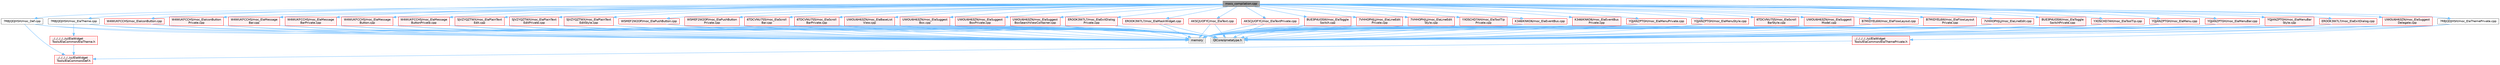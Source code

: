 digraph "mocs_compilation.cpp"
{
 // LATEX_PDF_SIZE
  bgcolor="transparent";
  edge [fontname=Helvetica,fontsize=10,labelfontname=Helvetica,labelfontsize=10];
  node [fontname=Helvetica,fontsize=10,shape=box,height=0.2,width=0.4];
  Node1 [id="Node000001",label="mocs_compilation.cpp",height=0.2,width=0.4,color="gray40", fillcolor="grey60", style="filled", fontcolor="black",tooltip=" "];
  Node1 -> Node2 [id="edge1_Node000001_Node000002",color="steelblue1",style="solid",tooltip=" "];
  Node2 [id="Node000002",label="7RBJQDJHSH/moc_Def.cpp",height=0.2,width=0.4,color="grey40", fillcolor="white", style="filled",URL="$moc___def_8cpp.html",tooltip=" "];
  Node2 -> Node3 [id="edge2_Node000002_Node000003",color="steelblue1",style="solid",tooltip=" "];
  Node3 [id="Node000003",label="../../../../../ui/ElaWidget\lTools/ElaCommon/Def.h",height=0.2,width=0.4,color="red", fillcolor="#FFF0F0", style="filled",URL="$_def_8h.html",tooltip=" "];
  Node2 -> Node7 [id="edge3_Node000002_Node000007",color="steelblue1",style="solid",tooltip=" "];
  Node7 [id="Node000007",label="QtCore/qmetatype.h",height=0.2,width=0.4,color="grey60", fillcolor="#E0E0E0", style="filled",tooltip=" "];
  Node2 -> Node8 [id="edge4_Node000002_Node000008",color="steelblue1",style="solid",tooltip=" "];
  Node8 [id="Node000008",label="memory",height=0.2,width=0.4,color="grey60", fillcolor="#E0E0E0", style="filled",tooltip=" "];
  Node1 -> Node9 [id="edge5_Node000001_Node000009",color="steelblue1",style="solid",tooltip=" "];
  Node9 [id="Node000009",label="7RBJQDJHSH/moc_ElaTheme.cpp",height=0.2,width=0.4,color="grey40", fillcolor="white", style="filled",URL="$moc___ela_theme_8cpp.html",tooltip=" "];
  Node9 -> Node10 [id="edge6_Node000009_Node000010",color="steelblue1",style="solid",tooltip=" "];
  Node10 [id="Node000010",label="../../../../../ui/ElaWidget\lTools/ElaCommon/ElaTheme.h",height=0.2,width=0.4,color="red", fillcolor="#FFF0F0", style="filled",URL="$_ela_theme_8h.html",tooltip="定义 ElaTheme 类，提供主题管理和颜色配置功能"];
  Node10 -> Node3 [id="edge7_Node000010_Node000003",color="steelblue1",style="solid",tooltip=" "];
  Node9 -> Node7 [id="edge8_Node000009_Node000007",color="steelblue1",style="solid",tooltip=" "];
  Node9 -> Node8 [id="edge9_Node000009_Node000008",color="steelblue1",style="solid",tooltip=" "];
  Node1 -> Node13 [id="edge10_Node000001_Node000013",color="steelblue1",style="solid",tooltip=" "];
  Node13 [id="Node000013",label="7RBJQDJHSH/moc_ElaThemePrivate.cpp",height=0.2,width=0.4,color="grey40", fillcolor="white", style="filled",URL="$moc___ela_theme_private_8cpp.html",tooltip=" "];
  Node13 -> Node14 [id="edge11_Node000013_Node000014",color="steelblue1",style="solid",tooltip=" "];
  Node14 [id="Node000014",label="../../../../../ui/ElaWidget\lTools/ElaCommon/ElaThemePrivate.h",height=0.2,width=0.4,color="red", fillcolor="#FFF0F0", style="filled",URL="$_ela_theme_private_8h.html",tooltip="定义 ElaThemePrivate 类，管理主题的私有实现"];
  Node14 -> Node3 [id="edge12_Node000014_Node000003",color="steelblue1",style="solid",tooltip=" "];
  Node13 -> Node7 [id="edge13_Node000013_Node000007",color="steelblue1",style="solid",tooltip=" "];
  Node13 -> Node8 [id="edge14_Node000013_Node000008",color="steelblue1",style="solid",tooltip=" "];
  Node1 -> Node17 [id="edge15_Node000001_Node000017",color="steelblue1",style="solid",tooltip=" "];
  Node17 [id="Node000017",label="K346IKNKO6/moc_ElaEventBus.cpp",height=0.2,width=0.4,color="red", fillcolor="#FFF0F0", style="filled",URL="$moc___ela_event_bus_8cpp.html",tooltip=" "];
  Node17 -> Node7 [id="edge16_Node000017_Node000007",color="steelblue1",style="solid",tooltip=" "];
  Node17 -> Node8 [id="edge17_Node000017_Node000008",color="steelblue1",style="solid",tooltip=" "];
  Node1 -> Node21 [id="edge18_Node000001_Node000021",color="steelblue1",style="solid",tooltip=" "];
  Node21 [id="Node000021",label="K346IKNKO6/moc_ElaEventBus\lPrivate.cpp",height=0.2,width=0.4,color="red", fillcolor="#FFF0F0", style="filled",URL="$moc___ela_event_bus_private_8cpp.html",tooltip=" "];
  Node21 -> Node7 [id="edge19_Node000021_Node000007",color="steelblue1",style="solid",tooltip=" "];
  Node21 -> Node8 [id="edge20_Node000021_Node000008",color="steelblue1",style="solid",tooltip=" "];
  Node1 -> Node23 [id="edge21_Node000001_Node000023",color="steelblue1",style="solid",tooltip=" "];
  Node23 [id="Node000023",label="EROOK3W7L7/moc_ElaExitDialog.cpp",height=0.2,width=0.4,color="red", fillcolor="#FFF0F0", style="filled",URL="$moc___ela_exit_dialog_8cpp.html",tooltip=" "];
  Node23 -> Node7 [id="edge22_Node000023_Node000007",color="steelblue1",style="solid",tooltip=" "];
  Node23 -> Node8 [id="edge23_Node000023_Node000008",color="steelblue1",style="solid",tooltip=" "];
  Node1 -> Node27 [id="edge24_Node000001_Node000027",color="steelblue1",style="solid",tooltip=" "];
  Node27 [id="Node000027",label="EROOK3W7L7/moc_ElaExitDialog\lPrivate.cpp",height=0.2,width=0.4,color="red", fillcolor="#FFF0F0", style="filled",URL="$moc___ela_exit_dialog_private_8cpp.html",tooltip=" "];
  Node27 -> Node7 [id="edge25_Node000027_Node000007",color="steelblue1",style="solid",tooltip=" "];
  Node27 -> Node8 [id="edge26_Node000027_Node000008",color="steelblue1",style="solid",tooltip=" "];
  Node1 -> Node29 [id="edge27_Node000001_Node000029",color="steelblue1",style="solid",tooltip=" "];
  Node29 [id="Node000029",label="EROOK3W7L7/moc_ElaMaskWidget.cpp",height=0.2,width=0.4,color="red", fillcolor="#FFF0F0", style="filled",URL="$moc___ela_mask_widget_8cpp.html",tooltip=" "];
  Node29 -> Node7 [id="edge28_Node000029_Node000007",color="steelblue1",style="solid",tooltip=" "];
  Node29 -> Node8 [id="edge29_Node000029_Node000008",color="steelblue1",style="solid",tooltip=" "];
  Node1 -> Node32 [id="edge30_Node000001_Node000032",color="steelblue1",style="solid",tooltip=" "];
  Node32 [id="Node000032",label="B7MIDYEL6W/moc_ElaFlowLayout.cpp",height=0.2,width=0.4,color="red", fillcolor="#FFF0F0", style="filled",URL="$moc___ela_flow_layout_8cpp.html",tooltip=" "];
  Node32 -> Node7 [id="edge31_Node000032_Node000007",color="steelblue1",style="solid",tooltip=" "];
  Node32 -> Node8 [id="edge32_Node000032_Node000008",color="steelblue1",style="solid",tooltip=" "];
  Node1 -> Node36 [id="edge33_Node000001_Node000036",color="steelblue1",style="solid",tooltip=" "];
  Node36 [id="Node000036",label="B7MIDYEL6W/moc_ElaFlowLayout\lPrivate.cpp",height=0.2,width=0.4,color="red", fillcolor="#FFF0F0", style="filled",URL="$moc___ela_flow_layout_private_8cpp.html",tooltip=" "];
  Node36 -> Node7 [id="edge34_Node000036_Node000007",color="steelblue1",style="solid",tooltip=" "];
  Node36 -> Node8 [id="edge35_Node000036_Node000008",color="steelblue1",style="solid",tooltip=" "];
  Node1 -> Node38 [id="edge36_Node000001_Node000038",color="steelblue1",style="solid",tooltip=" "];
  Node38 [id="Node000038",label="7VHHOPHJLJ/moc_ElaLineEdit.cpp",height=0.2,width=0.4,color="red", fillcolor="#FFF0F0", style="filled",URL="$moc___ela_line_edit_8cpp.html",tooltip=" "];
  Node38 -> Node7 [id="edge37_Node000038_Node000007",color="steelblue1",style="solid",tooltip=" "];
  Node38 -> Node8 [id="edge38_Node000038_Node000008",color="steelblue1",style="solid",tooltip=" "];
  Node1 -> Node42 [id="edge39_Node000001_Node000042",color="steelblue1",style="solid",tooltip=" "];
  Node42 [id="Node000042",label="7VHHOPHJLJ/moc_ElaLineEdit\lPrivate.cpp",height=0.2,width=0.4,color="red", fillcolor="#FFF0F0", style="filled",URL="$moc___ela_line_edit_private_8cpp.html",tooltip=" "];
  Node42 -> Node7 [id="edge40_Node000042_Node000007",color="steelblue1",style="solid",tooltip=" "];
  Node42 -> Node8 [id="edge41_Node000042_Node000008",color="steelblue1",style="solid",tooltip=" "];
  Node1 -> Node44 [id="edge42_Node000001_Node000044",color="steelblue1",style="solid",tooltip=" "];
  Node44 [id="Node000044",label="7VHHOPHJLJ/moc_ElaLineEdit\lStyle.cpp",height=0.2,width=0.4,color="red", fillcolor="#FFF0F0", style="filled",URL="$moc___ela_line_edit_style_8cpp.html",tooltip=" "];
  Node44 -> Node7 [id="edge43_Node000044_Node000007",color="steelblue1",style="solid",tooltip=" "];
  Node44 -> Node8 [id="edge44_Node000044_Node000008",color="steelblue1",style="solid",tooltip=" "];
  Node1 -> Node47 [id="edge45_Node000001_Node000047",color="steelblue1",style="solid",tooltip=" "];
  Node47 [id="Node000047",label="YQJANZPTGH/moc_ElaMenu.cpp",height=0.2,width=0.4,color="red", fillcolor="#FFF0F0", style="filled",URL="$moc___ela_menu_8cpp.html",tooltip=" "];
  Node47 -> Node7 [id="edge46_Node000047_Node000007",color="steelblue1",style="solid",tooltip=" "];
  Node47 -> Node8 [id="edge47_Node000047_Node000008",color="steelblue1",style="solid",tooltip=" "];
  Node1 -> Node50 [id="edge48_Node000001_Node000050",color="steelblue1",style="solid",tooltip=" "];
  Node50 [id="Node000050",label="YQJANZPTGH/moc_ElaMenuBar.cpp",height=0.2,width=0.4,color="red", fillcolor="#FFF0F0", style="filled",URL="$moc___ela_menu_bar_8cpp.html",tooltip=" "];
  Node50 -> Node7 [id="edge49_Node000050_Node000007",color="steelblue1",style="solid",tooltip=" "];
  Node50 -> Node8 [id="edge50_Node000050_Node000008",color="steelblue1",style="solid",tooltip=" "];
  Node1 -> Node53 [id="edge51_Node000001_Node000053",color="steelblue1",style="solid",tooltip=" "];
  Node53 [id="Node000053",label="YQJANZPTGH/moc_ElaMenuBar\lStyle.cpp",height=0.2,width=0.4,color="red", fillcolor="#FFF0F0", style="filled",URL="$moc___ela_menu_bar_style_8cpp.html",tooltip=" "];
  Node53 -> Node7 [id="edge52_Node000053_Node000007",color="steelblue1",style="solid",tooltip=" "];
  Node53 -> Node8 [id="edge53_Node000053_Node000008",color="steelblue1",style="solid",tooltip=" "];
  Node1 -> Node55 [id="edge54_Node000001_Node000055",color="steelblue1",style="solid",tooltip=" "];
  Node55 [id="Node000055",label="YQJANZPTGH/moc_ElaMenuPrivate.cpp",height=0.2,width=0.4,color="red", fillcolor="#FFF0F0", style="filled",URL="$moc___ela_menu_private_8cpp.html",tooltip=" "];
  Node55 -> Node7 [id="edge55_Node000055_Node000007",color="steelblue1",style="solid",tooltip=" "];
  Node55 -> Node8 [id="edge56_Node000055_Node000008",color="steelblue1",style="solid",tooltip=" "];
  Node1 -> Node59 [id="edge57_Node000001_Node000059",color="steelblue1",style="solid",tooltip=" "];
  Node59 [id="Node000059",label="YQJANZPTGH/moc_ElaMenuStyle.cpp",height=0.2,width=0.4,color="red", fillcolor="#FFF0F0", style="filled",URL="$moc___ela_menu_style_8cpp.html",tooltip=" "];
  Node59 -> Node7 [id="edge58_Node000059_Node000007",color="steelblue1",style="solid",tooltip=" "];
  Node59 -> Node8 [id="edge59_Node000059_Node000008",color="steelblue1",style="solid",tooltip=" "];
  Node1 -> Node61 [id="edge60_Node000001_Node000061",color="steelblue1",style="solid",tooltip=" "];
  Node61 [id="Node000061",label="W4WUKFCCHS/moc_ElaIconButton.cpp",height=0.2,width=0.4,color="red", fillcolor="#FFF0F0", style="filled",URL="$moc___ela_icon_button_8cpp.html",tooltip=" "];
  Node61 -> Node7 [id="edge61_Node000061_Node000007",color="steelblue1",style="solid",tooltip=" "];
  Node61 -> Node8 [id="edge62_Node000061_Node000008",color="steelblue1",style="solid",tooltip=" "];
  Node1 -> Node64 [id="edge63_Node000001_Node000064",color="steelblue1",style="solid",tooltip=" "];
  Node64 [id="Node000064",label="W4WUKFCCHS/moc_ElaIconButton\lPrivate.cpp",height=0.2,width=0.4,color="red", fillcolor="#FFF0F0", style="filled",URL="$moc___ela_icon_button_private_8cpp.html",tooltip=" "];
  Node64 -> Node7 [id="edge64_Node000064_Node000007",color="steelblue1",style="solid",tooltip=" "];
  Node64 -> Node8 [id="edge65_Node000064_Node000008",color="steelblue1",style="solid",tooltip=" "];
  Node1 -> Node66 [id="edge66_Node000001_Node000066",color="steelblue1",style="solid",tooltip=" "];
  Node66 [id="Node000066",label="W4WUKFCCHS/moc_ElaMessage\lBar.cpp",height=0.2,width=0.4,color="red", fillcolor="#FFF0F0", style="filled",URL="$moc___ela_message_bar_8cpp.html",tooltip=" "];
  Node66 -> Node7 [id="edge67_Node000066_Node000007",color="steelblue1",style="solid",tooltip=" "];
  Node66 -> Node8 [id="edge68_Node000066_Node000008",color="steelblue1",style="solid",tooltip=" "];
  Node1 -> Node68 [id="edge69_Node000001_Node000068",color="steelblue1",style="solid",tooltip=" "];
  Node68 [id="Node000068",label="W4WUKFCCHS/moc_ElaMessage\lBarPrivate.cpp",height=0.2,width=0.4,color="red", fillcolor="#FFF0F0", style="filled",URL="$moc___ela_message_bar_private_8cpp.html",tooltip=" "];
  Node68 -> Node7 [id="edge70_Node000068_Node000007",color="steelblue1",style="solid",tooltip=" "];
  Node68 -> Node8 [id="edge71_Node000068_Node000008",color="steelblue1",style="solid",tooltip=" "];
  Node1 -> Node70 [id="edge72_Node000001_Node000070",color="steelblue1",style="solid",tooltip=" "];
  Node70 [id="Node000070",label="W4WUKFCCHS/moc_ElaMessage\lButton.cpp",height=0.2,width=0.4,color="red", fillcolor="#FFF0F0", style="filled",URL="$moc___ela_message_button_8cpp.html",tooltip=" "];
  Node70 -> Node7 [id="edge73_Node000070_Node000007",color="steelblue1",style="solid",tooltip=" "];
  Node70 -> Node8 [id="edge74_Node000070_Node000008",color="steelblue1",style="solid",tooltip=" "];
  Node1 -> Node72 [id="edge75_Node000001_Node000072",color="steelblue1",style="solid",tooltip=" "];
  Node72 [id="Node000072",label="W4WUKFCCHS/moc_ElaMessage\lButtonPrivate.cpp",height=0.2,width=0.4,color="red", fillcolor="#FFF0F0", style="filled",URL="$moc___ela_message_button_private_8cpp.html",tooltip=" "];
  Node72 -> Node7 [id="edge76_Node000072_Node000007",color="steelblue1",style="solid",tooltip=" "];
  Node72 -> Node8 [id="edge77_Node000072_Node000008",color="steelblue1",style="solid",tooltip=" "];
  Node1 -> Node74 [id="edge78_Node000001_Node000074",color="steelblue1",style="solid",tooltip=" "];
  Node74 [id="Node000074",label="SJVZYQZTWX/moc_ElaPlainText\lEdit.cpp",height=0.2,width=0.4,color="red", fillcolor="#FFF0F0", style="filled",URL="$moc___ela_plain_text_edit_8cpp.html",tooltip=" "];
  Node74 -> Node7 [id="edge79_Node000074_Node000007",color="steelblue1",style="solid",tooltip=" "];
  Node74 -> Node8 [id="edge80_Node000074_Node000008",color="steelblue1",style="solid",tooltip=" "];
  Node1 -> Node77 [id="edge81_Node000001_Node000077",color="steelblue1",style="solid",tooltip=" "];
  Node77 [id="Node000077",label="SJVZYQZTWX/moc_ElaPlainText\lEditPrivate.cpp",height=0.2,width=0.4,color="red", fillcolor="#FFF0F0", style="filled",URL="$moc___ela_plain_text_edit_private_8cpp.html",tooltip=" "];
  Node77 -> Node7 [id="edge82_Node000077_Node000007",color="steelblue1",style="solid",tooltip=" "];
  Node77 -> Node8 [id="edge83_Node000077_Node000008",color="steelblue1",style="solid",tooltip=" "];
  Node1 -> Node79 [id="edge84_Node000001_Node000079",color="steelblue1",style="solid",tooltip=" "];
  Node79 [id="Node000079",label="SJVZYQZTWX/moc_ElaPlainText\lEditStyle.cpp",height=0.2,width=0.4,color="red", fillcolor="#FFF0F0", style="filled",URL="$moc___ela_plain_text_edit_style_8cpp.html",tooltip=" "];
  Node79 -> Node7 [id="edge85_Node000079_Node000007",color="steelblue1",style="solid",tooltip=" "];
  Node79 -> Node8 [id="edge86_Node000079_Node000008",color="steelblue1",style="solid",tooltip=" "];
  Node1 -> Node81 [id="edge87_Node000001_Node000081",color="steelblue1",style="solid",tooltip=" "];
  Node81 [id="Node000081",label="WSMEF2W2OP/moc_ElaPushButton.cpp",height=0.2,width=0.4,color="red", fillcolor="#FFF0F0", style="filled",URL="$moc___ela_push_button_8cpp.html",tooltip=" "];
  Node81 -> Node7 [id="edge88_Node000081_Node000007",color="steelblue1",style="solid",tooltip=" "];
  Node81 -> Node8 [id="edge89_Node000081_Node000008",color="steelblue1",style="solid",tooltip=" "];
  Node1 -> Node83 [id="edge90_Node000001_Node000083",color="steelblue1",style="solid",tooltip=" "];
  Node83 [id="Node000083",label="WSMEF2W2OP/moc_ElaPushButton\lPrivate.cpp",height=0.2,width=0.4,color="red", fillcolor="#FFF0F0", style="filled",URL="$moc___ela_push_button_private_8cpp.html",tooltip=" "];
  Node83 -> Node7 [id="edge91_Node000083_Node000007",color="steelblue1",style="solid",tooltip=" "];
  Node83 -> Node8 [id="edge92_Node000083_Node000008",color="steelblue1",style="solid",tooltip=" "];
  Node1 -> Node85 [id="edge93_Node000001_Node000085",color="steelblue1",style="solid",tooltip=" "];
  Node85 [id="Node000085",label="6TDCVNU7S5/moc_ElaScroll\lBar.cpp",height=0.2,width=0.4,color="red", fillcolor="#FFF0F0", style="filled",URL="$moc___ela_scroll_bar_8cpp.html",tooltip=" "];
  Node85 -> Node7 [id="edge94_Node000085_Node000007",color="steelblue1",style="solid",tooltip=" "];
  Node85 -> Node8 [id="edge95_Node000085_Node000008",color="steelblue1",style="solid",tooltip=" "];
  Node1 -> Node89 [id="edge96_Node000001_Node000089",color="steelblue1",style="solid",tooltip=" "];
  Node89 [id="Node000089",label="6TDCVNU7S5/moc_ElaScroll\lBarPrivate.cpp",height=0.2,width=0.4,color="red", fillcolor="#FFF0F0", style="filled",URL="$moc___ela_scroll_bar_private_8cpp.html",tooltip=" "];
  Node89 -> Node7 [id="edge97_Node000089_Node000007",color="steelblue1",style="solid",tooltip=" "];
  Node89 -> Node8 [id="edge98_Node000089_Node000008",color="steelblue1",style="solid",tooltip=" "];
  Node1 -> Node91 [id="edge99_Node000001_Node000091",color="steelblue1",style="solid",tooltip=" "];
  Node91 [id="Node000091",label="6TDCVNU7S5/moc_ElaScroll\lBarStyle.cpp",height=0.2,width=0.4,color="red", fillcolor="#FFF0F0", style="filled",URL="$moc___ela_scroll_bar_style_8cpp.html",tooltip=" "];
  Node1 -> Node93 [id="edge100_Node000001_Node000093",color="steelblue1",style="solid",tooltip=" "];
  Node93 [id="Node000093",label="UWOU6H63ZN/moc_ElaBaseList\lView.cpp",height=0.2,width=0.4,color="red", fillcolor="#FFF0F0", style="filled",URL="$moc___ela_base_list_view_8cpp.html",tooltip=" "];
  Node93 -> Node7 [id="edge101_Node000093_Node000007",color="steelblue1",style="solid",tooltip=" "];
  Node93 -> Node8 [id="edge102_Node000093_Node000008",color="steelblue1",style="solid",tooltip=" "];
  Node1 -> Node97 [id="edge103_Node000001_Node000097",color="steelblue1",style="solid",tooltip=" "];
  Node97 [id="Node000097",label="UWOU6H63ZN/moc_ElaSuggest\lBox.cpp",height=0.2,width=0.4,color="red", fillcolor="#FFF0F0", style="filled",URL="$moc___ela_suggest_box_8cpp.html",tooltip=" "];
  Node97 -> Node7 [id="edge104_Node000097_Node000007",color="steelblue1",style="solid",tooltip=" "];
  Node97 -> Node8 [id="edge105_Node000097_Node000008",color="steelblue1",style="solid",tooltip=" "];
  Node1 -> Node99 [id="edge106_Node000001_Node000099",color="steelblue1",style="solid",tooltip=" "];
  Node99 [id="Node000099",label="UWOU6H63ZN/moc_ElaSuggest\lBoxPrivate.cpp",height=0.2,width=0.4,color="red", fillcolor="#FFF0F0", style="filled",URL="$moc___ela_suggest_box_private_8cpp.html",tooltip=" "];
  Node99 -> Node7 [id="edge107_Node000099_Node000007",color="steelblue1",style="solid",tooltip=" "];
  Node99 -> Node8 [id="edge108_Node000099_Node000008",color="steelblue1",style="solid",tooltip=" "];
  Node1 -> Node102 [id="edge109_Node000001_Node000102",color="steelblue1",style="solid",tooltip=" "];
  Node102 [id="Node000102",label="UWOU6H63ZN/moc_ElaSuggest\lBoxSearchViewContainer.cpp",height=0.2,width=0.4,color="red", fillcolor="#FFF0F0", style="filled",URL="$moc___ela_suggest_box_search_view_container_8cpp.html",tooltip=" "];
  Node102 -> Node7 [id="edge110_Node000102_Node000007",color="steelblue1",style="solid",tooltip=" "];
  Node102 -> Node8 [id="edge111_Node000102_Node000008",color="steelblue1",style="solid",tooltip=" "];
  Node1 -> Node104 [id="edge112_Node000001_Node000104",color="steelblue1",style="solid",tooltip=" "];
  Node104 [id="Node000104",label="UWOU6H63ZN/moc_ElaSuggest\lDelegate.cpp",height=0.2,width=0.4,color="red", fillcolor="#FFF0F0", style="filled",URL="$moc___ela_suggest_delegate_8cpp.html",tooltip=" "];
  Node104 -> Node7 [id="edge113_Node000104_Node000007",color="steelblue1",style="solid",tooltip=" "];
  Node104 -> Node8 [id="edge114_Node000104_Node000008",color="steelblue1",style="solid",tooltip=" "];
  Node1 -> Node107 [id="edge115_Node000001_Node000107",color="steelblue1",style="solid",tooltip=" "];
  Node107 [id="Node000107",label="UWOU6H63ZN/moc_ElaSuggest\lModel.cpp",height=0.2,width=0.4,color="red", fillcolor="#FFF0F0", style="filled",URL="$moc___ela_suggest_model_8cpp.html",tooltip=" "];
  Node107 -> Node7 [id="edge116_Node000107_Node000007",color="steelblue1",style="solid",tooltip=" "];
  Node107 -> Node8 [id="edge117_Node000107_Node000008",color="steelblue1",style="solid",tooltip=" "];
  Node1 -> Node110 [id="edge118_Node000001_Node000110",color="steelblue1",style="solid",tooltip=" "];
  Node110 [id="Node000110",label="AKSCJUOFYC/moc_ElaText.cpp",height=0.2,width=0.4,color="red", fillcolor="#FFF0F0", style="filled",URL="$moc___ela_text_8cpp.html",tooltip=" "];
  Node110 -> Node7 [id="edge119_Node000110_Node000007",color="steelblue1",style="solid",tooltip=" "];
  Node110 -> Node8 [id="edge120_Node000110_Node000008",color="steelblue1",style="solid",tooltip=" "];
  Node1 -> Node113 [id="edge121_Node000001_Node000113",color="steelblue1",style="solid",tooltip=" "];
  Node113 [id="Node000113",label="AKSCJUOFYC/moc_ElaTextPrivate.cpp",height=0.2,width=0.4,color="red", fillcolor="#FFF0F0", style="filled",URL="$moc___ela_text_private_8cpp.html",tooltip=" "];
  Node113 -> Node7 [id="edge122_Node000113_Node000007",color="steelblue1",style="solid",tooltip=" "];
  Node113 -> Node8 [id="edge123_Node000113_Node000008",color="steelblue1",style="solid",tooltip=" "];
  Node1 -> Node115 [id="edge124_Node000001_Node000115",color="steelblue1",style="solid",tooltip=" "];
  Node115 [id="Node000115",label="BUE3P4UOSW/moc_ElaToggle\lSwitch.cpp",height=0.2,width=0.4,color="red", fillcolor="#FFF0F0", style="filled",URL="$moc___ela_toggle_switch_8cpp.html",tooltip=" "];
  Node115 -> Node7 [id="edge125_Node000115_Node000007",color="steelblue1",style="solid",tooltip=" "];
  Node115 -> Node8 [id="edge126_Node000115_Node000008",color="steelblue1",style="solid",tooltip=" "];
  Node1 -> Node117 [id="edge127_Node000001_Node000117",color="steelblue1",style="solid",tooltip=" "];
  Node117 [id="Node000117",label="BUE3P4UOSW/moc_ElaToggle\lSwitchPrivate.cpp",height=0.2,width=0.4,color="red", fillcolor="#FFF0F0", style="filled",URL="$moc___ela_toggle_switch_private_8cpp.html",tooltip=" "];
  Node117 -> Node7 [id="edge128_Node000117_Node000007",color="steelblue1",style="solid",tooltip=" "];
  Node117 -> Node8 [id="edge129_Node000117_Node000008",color="steelblue1",style="solid",tooltip=" "];
  Node1 -> Node119 [id="edge130_Node000001_Node000119",color="steelblue1",style="solid",tooltip=" "];
  Node119 [id="Node000119",label="YXOSCHD7AH/moc_ElaToolTip.cpp",height=0.2,width=0.4,color="red", fillcolor="#FFF0F0", style="filled",URL="$moc___ela_tool_tip_8cpp.html",tooltip=" "];
  Node119 -> Node7 [id="edge131_Node000119_Node000007",color="steelblue1",style="solid",tooltip=" "];
  Node119 -> Node8 [id="edge132_Node000119_Node000008",color="steelblue1",style="solid",tooltip=" "];
  Node1 -> Node121 [id="edge133_Node000001_Node000121",color="steelblue1",style="solid",tooltip=" "];
  Node121 [id="Node000121",label="YXOSCHD7AH/moc_ElaToolTip\lPrivate.cpp",height=0.2,width=0.4,color="red", fillcolor="#FFF0F0", style="filled",URL="$moc___ela_tool_tip_private_8cpp.html",tooltip=" "];
  Node121 -> Node7 [id="edge134_Node000121_Node000007",color="steelblue1",style="solid",tooltip=" "];
  Node121 -> Node8 [id="edge135_Node000121_Node000008",color="steelblue1",style="solid",tooltip=" "];
}
